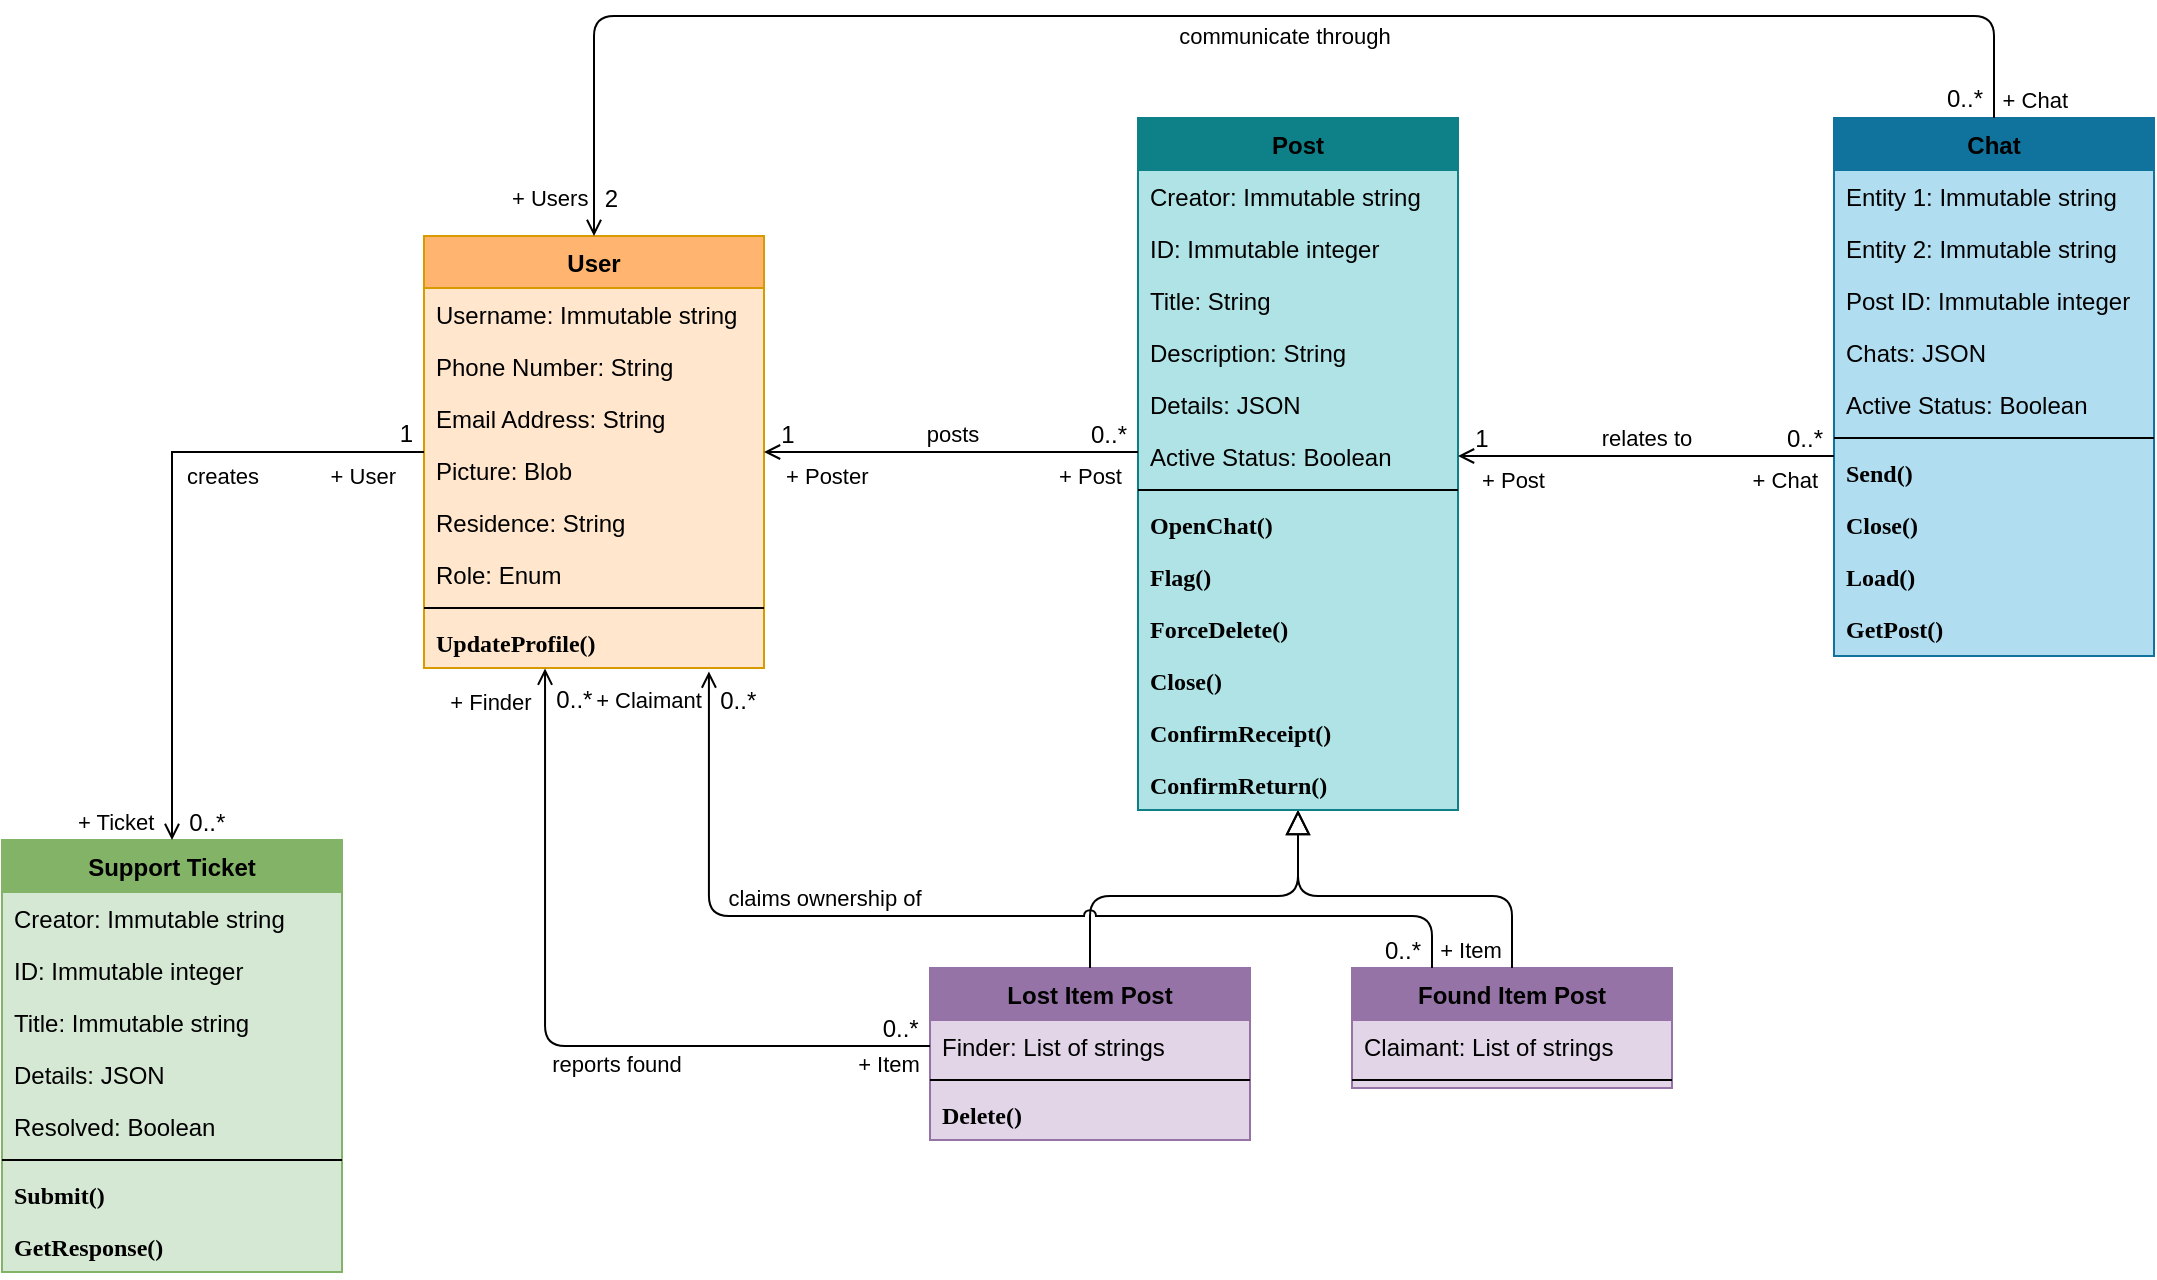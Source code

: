 <mxfile version="26.0.11">
  <diagram name="Page-1" id="0HjPFxw8xE3lsjzx_2N2">
    <mxGraphModel dx="1844" dy="833" grid="1" gridSize="10" guides="1" tooltips="1" connect="1" arrows="1" fold="1" page="0" pageScale="1" pageWidth="850" pageHeight="1100" math="0" shadow="0">
      <root>
        <mxCell id="0" />
        <mxCell id="1" parent="0" />
        <mxCell id="S5uqu81TDJNnixgwi5tN-1" value="User" style="swimlane;fontStyle=1;align=center;verticalAlign=top;childLayout=stackLayout;horizontal=1;startSize=26;horizontalStack=0;resizeParent=1;resizeLast=0;collapsible=1;marginBottom=0;rounded=0;shadow=0;strokeWidth=1;fillColor=#FFB570;strokeColor=#d79b00;swimlaneFillColor=#FFE6CC;" parent="1" vertex="1">
          <mxGeometry x="151" y="140" width="170" height="216" as="geometry">
            <mxRectangle x="220" y="140" width="160" height="26" as="alternateBounds" />
          </mxGeometry>
        </mxCell>
        <mxCell id="S5uqu81TDJNnixgwi5tN-2" value="Username: Immutable string" style="text;align=left;verticalAlign=top;spacingLeft=4;spacingRight=4;overflow=hidden;rotatable=0;points=[[0,0.5],[1,0.5]];portConstraint=eastwest;fontStyle=0" parent="S5uqu81TDJNnixgwi5tN-1" vertex="1">
          <mxGeometry y="26" width="170" height="26" as="geometry" />
        </mxCell>
        <mxCell id="S5uqu81TDJNnixgwi5tN-3" value="Phone Number: String" style="text;align=left;verticalAlign=top;spacingLeft=4;spacingRight=4;overflow=hidden;rotatable=0;points=[[0,0.5],[1,0.5]];portConstraint=eastwest;rounded=0;shadow=0;html=0;" parent="S5uqu81TDJNnixgwi5tN-1" vertex="1">
          <mxGeometry y="52" width="170" height="26" as="geometry" />
        </mxCell>
        <mxCell id="S5uqu81TDJNnixgwi5tN-4" value="Email Address: String&#xa;" style="text;align=left;verticalAlign=top;spacingLeft=4;spacingRight=4;overflow=hidden;rotatable=0;points=[[0,0.5],[1,0.5]];portConstraint=eastwest;rounded=0;shadow=0;html=0;" parent="S5uqu81TDJNnixgwi5tN-1" vertex="1">
          <mxGeometry y="78" width="170" height="26" as="geometry" />
        </mxCell>
        <mxCell id="S5uqu81TDJNnixgwi5tN-5" value="Picture: Blob" style="text;align=left;verticalAlign=top;spacingLeft=4;spacingRight=4;overflow=hidden;rotatable=0;points=[[0,0.5],[1,0.5]];portConstraint=eastwest;rounded=0;shadow=0;html=0;" parent="S5uqu81TDJNnixgwi5tN-1" vertex="1">
          <mxGeometry y="104" width="170" height="26" as="geometry" />
        </mxCell>
        <mxCell id="S5uqu81TDJNnixgwi5tN-6" value="Residence: String" style="text;align=left;verticalAlign=top;spacingLeft=4;spacingRight=4;overflow=hidden;rotatable=0;points=[[0,0.5],[1,0.5]];portConstraint=eastwest;rounded=0;shadow=0;html=0;" parent="S5uqu81TDJNnixgwi5tN-1" vertex="1">
          <mxGeometry y="130" width="170" height="26" as="geometry" />
        </mxCell>
        <mxCell id="S5uqu81TDJNnixgwi5tN-7" value="Role: Enum" style="text;align=left;verticalAlign=top;spacingLeft=4;spacingRight=4;overflow=hidden;rotatable=0;points=[[0,0.5],[1,0.5]];portConstraint=eastwest;rounded=0;shadow=0;html=0;" parent="S5uqu81TDJNnixgwi5tN-1" vertex="1">
          <mxGeometry y="156" width="170" height="26" as="geometry" />
        </mxCell>
        <mxCell id="S5uqu81TDJNnixgwi5tN-8" value="" style="line;html=1;strokeWidth=1;align=left;verticalAlign=middle;spacingTop=-1;spacingLeft=3;spacingRight=3;rotatable=0;labelPosition=right;points=[];portConstraint=eastwest;" parent="S5uqu81TDJNnixgwi5tN-1" vertex="1">
          <mxGeometry y="182" width="170" height="8" as="geometry" />
        </mxCell>
        <mxCell id="S5uqu81TDJNnixgwi5tN-9" value="UpdateProfile()" style="text;align=left;verticalAlign=top;spacingLeft=4;spacingRight=4;overflow=hidden;rotatable=0;points=[[0,0.5],[1,0.5]];portConstraint=eastwest;fontFamily=Consolas;fontStyle=1" parent="S5uqu81TDJNnixgwi5tN-1" vertex="1">
          <mxGeometry y="190" width="170" height="26" as="geometry" />
        </mxCell>
        <mxCell id="S5uqu81TDJNnixgwi5tN-10" value="Lost Item Post" style="swimlane;fontStyle=1;align=center;verticalAlign=top;childLayout=stackLayout;horizontal=1;startSize=26;horizontalStack=0;resizeParent=1;resizeLast=0;collapsible=1;marginBottom=0;rounded=0;shadow=0;strokeWidth=1;fillColor=#9673A6;strokeColor=#9673a6;swimlaneFillColor=#E1D5E7;" parent="1" vertex="1">
          <mxGeometry x="404" y="506" width="160" height="86" as="geometry">
            <mxRectangle x="130" y="380" width="160" height="26" as="alternateBounds" />
          </mxGeometry>
        </mxCell>
        <mxCell id="S5uqu81TDJNnixgwi5tN-11" value="Finder: List of strings" style="text;align=left;verticalAlign=top;spacingLeft=4;spacingRight=4;overflow=hidden;rotatable=0;points=[[0,0.5],[1,0.5]];portConstraint=eastwest;" parent="S5uqu81TDJNnixgwi5tN-10" vertex="1">
          <mxGeometry y="26" width="160" height="26" as="geometry" />
        </mxCell>
        <mxCell id="S5uqu81TDJNnixgwi5tN-12" value="" style="line;html=1;strokeWidth=1;align=left;verticalAlign=middle;spacingTop=-1;spacingLeft=3;spacingRight=3;rotatable=0;labelPosition=right;points=[];portConstraint=eastwest;" parent="S5uqu81TDJNnixgwi5tN-10" vertex="1">
          <mxGeometry y="52" width="160" height="8" as="geometry" />
        </mxCell>
        <mxCell id="S5uqu81TDJNnixgwi5tN-13" value="Delete()" style="text;align=left;verticalAlign=top;spacingLeft=4;spacingRight=4;overflow=hidden;rotatable=0;points=[[0,0.5],[1,0.5]];portConstraint=eastwest;fontStyle=1;fontFamily=Consolas;" parent="S5uqu81TDJNnixgwi5tN-10" vertex="1">
          <mxGeometry y="60" width="160" height="26" as="geometry" />
        </mxCell>
        <mxCell id="S5uqu81TDJNnixgwi5tN-14" value="Found Item Post" style="swimlane;fontStyle=1;align=center;verticalAlign=top;childLayout=stackLayout;horizontal=1;startSize=26;horizontalStack=0;resizeParent=1;resizeLast=0;collapsible=1;marginBottom=0;rounded=0;shadow=0;strokeWidth=1;fillColor=#9673A6;strokeColor=#9673a6;swimlaneFillColor=#E1D5E7;" parent="1" vertex="1">
          <mxGeometry x="615" y="506" width="160" height="60" as="geometry">
            <mxRectangle x="340" y="380" width="170" height="26" as="alternateBounds" />
          </mxGeometry>
        </mxCell>
        <mxCell id="S5uqu81TDJNnixgwi5tN-15" value="Claimant: List of strings" style="text;align=left;verticalAlign=top;spacingLeft=4;spacingRight=4;overflow=hidden;rotatable=0;points=[[0,0.5],[1,0.5]];portConstraint=eastwest;" parent="S5uqu81TDJNnixgwi5tN-14" vertex="1">
          <mxGeometry y="26" width="160" height="26" as="geometry" />
        </mxCell>
        <mxCell id="S5uqu81TDJNnixgwi5tN-16" value="" style="line;html=1;strokeWidth=1;align=left;verticalAlign=middle;spacingTop=-1;spacingLeft=3;spacingRight=3;rotatable=0;labelPosition=right;points=[];portConstraint=eastwest;" parent="S5uqu81TDJNnixgwi5tN-14" vertex="1">
          <mxGeometry y="52" width="160" height="8" as="geometry" />
        </mxCell>
        <mxCell id="S5uqu81TDJNnixgwi5tN-17" style="edgeStyle=orthogonalEdgeStyle;rounded=1;orthogonalLoop=1;jettySize=auto;html=1;entryX=0.5;entryY=0;entryDx=0;entryDy=0;endArrow=none;endFill=0;startFill=0;startArrow=block;startSize=10;curved=0;" parent="1" source="S5uqu81TDJNnixgwi5tN-19" target="S5uqu81TDJNnixgwi5tN-14" edge="1">
          <mxGeometry relative="1" as="geometry">
            <Array as="points">
              <mxPoint x="588" y="470" />
              <mxPoint x="695" y="470" />
            </Array>
          </mxGeometry>
        </mxCell>
        <mxCell id="S5uqu81TDJNnixgwi5tN-18" style="edgeStyle=orthogonalEdgeStyle;rounded=1;orthogonalLoop=1;jettySize=auto;html=1;entryX=0.5;entryY=0;entryDx=0;entryDy=0;endArrow=none;startFill=0;startArrow=block;startSize=10;curved=0;" parent="1" source="S5uqu81TDJNnixgwi5tN-19" target="S5uqu81TDJNnixgwi5tN-10" edge="1">
          <mxGeometry relative="1" as="geometry">
            <Array as="points">
              <mxPoint x="588" y="470" />
              <mxPoint x="484" y="470" />
            </Array>
          </mxGeometry>
        </mxCell>
        <mxCell id="S5uqu81TDJNnixgwi5tN-19" value="Post" style="swimlane;fontStyle=1;align=center;verticalAlign=top;childLayout=stackLayout;horizontal=1;startSize=26;horizontalStack=0;resizeParent=1;resizeLast=0;collapsible=1;marginBottom=0;rounded=0;shadow=0;strokeWidth=1;fillColor=#0E8088;strokeColor=#0e8088;swimlaneFillColor=#B0E3E6;" parent="1" vertex="1">
          <mxGeometry x="508" y="81" width="160" height="346" as="geometry">
            <mxRectangle x="508" y="81" width="160" height="26" as="alternateBounds" />
          </mxGeometry>
        </mxCell>
        <mxCell id="S5uqu81TDJNnixgwi5tN-20" value="Creator: Immutable string" style="text;align=left;verticalAlign=top;spacingLeft=4;spacingRight=4;overflow=hidden;rotatable=0;points=[[0,0.5],[1,0.5]];portConstraint=eastwest;" parent="S5uqu81TDJNnixgwi5tN-19" vertex="1">
          <mxGeometry y="26" width="160" height="26" as="geometry" />
        </mxCell>
        <mxCell id="S5uqu81TDJNnixgwi5tN-21" value="ID: Immutable integer" style="text;align=left;verticalAlign=top;spacingLeft=4;spacingRight=4;overflow=hidden;rotatable=0;points=[[0,0.5],[1,0.5]];portConstraint=eastwest;rounded=0;shadow=0;html=0;" parent="S5uqu81TDJNnixgwi5tN-19" vertex="1">
          <mxGeometry y="52" width="160" height="26" as="geometry" />
        </mxCell>
        <mxCell id="S5uqu81TDJNnixgwi5tN-22" value="Title: String" style="text;align=left;verticalAlign=top;spacingLeft=4;spacingRight=4;overflow=hidden;rotatable=0;points=[[0,0.5],[1,0.5]];portConstraint=eastwest;rounded=0;shadow=0;html=0;" parent="S5uqu81TDJNnixgwi5tN-19" vertex="1">
          <mxGeometry y="78" width="160" height="26" as="geometry" />
        </mxCell>
        <mxCell id="S5uqu81TDJNnixgwi5tN-23" value="Description: String" style="text;align=left;verticalAlign=top;spacingLeft=4;spacingRight=4;overflow=hidden;rotatable=0;points=[[0,0.5],[1,0.5]];portConstraint=eastwest;rounded=0;shadow=0;html=0;" parent="S5uqu81TDJNnixgwi5tN-19" vertex="1">
          <mxGeometry y="104" width="160" height="26" as="geometry" />
        </mxCell>
        <mxCell id="S5uqu81TDJNnixgwi5tN-24" value="Details: JSON" style="text;align=left;verticalAlign=top;spacingLeft=4;spacingRight=4;overflow=hidden;rotatable=0;points=[[0,0.5],[1,0.5]];portConstraint=eastwest;rounded=0;shadow=0;html=0;" parent="S5uqu81TDJNnixgwi5tN-19" vertex="1">
          <mxGeometry y="130" width="160" height="26" as="geometry" />
        </mxCell>
        <mxCell id="S5uqu81TDJNnixgwi5tN-50" value="Active Status: Boolean" style="text;align=left;verticalAlign=top;spacingLeft=4;spacingRight=4;overflow=hidden;rotatable=0;points=[[0,0.5],[1,0.5]];portConstraint=eastwest;rounded=0;shadow=0;html=0;" parent="S5uqu81TDJNnixgwi5tN-19" vertex="1">
          <mxGeometry y="156" width="160" height="26" as="geometry" />
        </mxCell>
        <mxCell id="S5uqu81TDJNnixgwi5tN-25" value="" style="line;html=1;strokeWidth=1;align=left;verticalAlign=middle;spacingTop=-1;spacingLeft=3;spacingRight=3;rotatable=0;labelPosition=right;points=[];portConstraint=eastwest;" parent="S5uqu81TDJNnixgwi5tN-19" vertex="1">
          <mxGeometry y="182" width="160" height="8" as="geometry" />
        </mxCell>
        <mxCell id="S5uqu81TDJNnixgwi5tN-26" value="OpenChat()" style="text;align=left;verticalAlign=top;spacingLeft=4;spacingRight=4;overflow=hidden;rotatable=0;points=[[0,0.5],[1,0.5]];portConstraint=eastwest;fontFamily=Consolas;fontStyle=1" parent="S5uqu81TDJNnixgwi5tN-19" vertex="1">
          <mxGeometry y="190" width="160" height="26" as="geometry" />
        </mxCell>
        <mxCell id="S5uqu81TDJNnixgwi5tN-27" value="Flag()" style="text;align=left;verticalAlign=top;spacingLeft=4;spacingRight=4;overflow=hidden;rotatable=0;points=[[0,0.5],[1,0.5]];portConstraint=eastwest;fontStyle=1;fontFamily=Consolas;" parent="S5uqu81TDJNnixgwi5tN-19" vertex="1">
          <mxGeometry y="216" width="160" height="26" as="geometry" />
        </mxCell>
        <mxCell id="S5uqu81TDJNnixgwi5tN-28" value="ForceDelete()" style="text;align=left;verticalAlign=top;spacingLeft=4;spacingRight=4;overflow=hidden;rotatable=0;points=[[0,0.5],[1,0.5]];portConstraint=eastwest;fontStyle=1;fontFamily=Consolas;" parent="S5uqu81TDJNnixgwi5tN-19" vertex="1">
          <mxGeometry y="242" width="160" height="26" as="geometry" />
        </mxCell>
        <mxCell id="S5uqu81TDJNnixgwi5tN-29" value="Close()" style="text;align=left;verticalAlign=top;spacingLeft=4;spacingRight=4;overflow=hidden;rotatable=0;points=[[0,0.5],[1,0.5]];portConstraint=eastwest;fontStyle=1;fontFamily=Consolas;" parent="S5uqu81TDJNnixgwi5tN-19" vertex="1">
          <mxGeometry y="268" width="160" height="26" as="geometry" />
        </mxCell>
        <mxCell id="S5uqu81TDJNnixgwi5tN-30" value="ConfirmReceipt()" style="text;align=left;verticalAlign=top;spacingLeft=4;spacingRight=4;overflow=hidden;rotatable=0;points=[[0,0.5],[1,0.5]];portConstraint=eastwest;fontStyle=1;fontFamily=Consolas;" parent="S5uqu81TDJNnixgwi5tN-19" vertex="1">
          <mxGeometry y="294" width="160" height="26" as="geometry" />
        </mxCell>
        <mxCell id="S5uqu81TDJNnixgwi5tN-31" value="ConfirmReturn()" style="text;align=left;verticalAlign=top;spacingLeft=4;spacingRight=4;overflow=hidden;rotatable=0;points=[[0,0.5],[1,0.5]];portConstraint=eastwest;fontStyle=1;fontFamily=Consolas;" parent="S5uqu81TDJNnixgwi5tN-19" vertex="1">
          <mxGeometry y="320" width="160" height="26" as="geometry" />
        </mxCell>
        <mxCell id="S5uqu81TDJNnixgwi5tN-32" value="" style="endArrow=none;shadow=0;strokeWidth=1;rounded=0;curved=0;endFill=1;edgeStyle=elbowEdgeStyle;elbow=vertical;startArrow=open;startFill=0;verticalAlign=bottom;" parent="1" source="S5uqu81TDJNnixgwi5tN-1" target="S5uqu81TDJNnixgwi5tN-19" edge="1">
          <mxGeometry x="0.5" y="41" relative="1" as="geometry">
            <mxPoint x="380" y="192" as="sourcePoint" />
            <mxPoint x="540" y="192" as="targetPoint" />
            <mxPoint x="-40" y="32" as="offset" />
          </mxGeometry>
        </mxCell>
        <mxCell id="S5uqu81TDJNnixgwi5tN-33" value="  1" style="resizable=0;align=left;verticalAlign=bottom;labelBackgroundColor=none;fontSize=12;" parent="S5uqu81TDJNnixgwi5tN-32" connectable="0" vertex="1">
          <mxGeometry x="-1" relative="1" as="geometry">
            <mxPoint as="offset" />
          </mxGeometry>
        </mxCell>
        <mxCell id="S5uqu81TDJNnixgwi5tN-34" value="0..*" style="resizable=0;align=right;verticalAlign=bottom;labelBackgroundColor=none;fontSize=12;" parent="S5uqu81TDJNnixgwi5tN-32" connectable="0" vertex="1">
          <mxGeometry x="1" relative="1" as="geometry">
            <mxPoint x="-4" as="offset" />
          </mxGeometry>
        </mxCell>
        <mxCell id="S5uqu81TDJNnixgwi5tN-35" value="&lt;font style=&quot;font-size: 11px;&quot;&gt;posts&lt;/font&gt;" style="text;html=1;resizable=0;points=[];;align=center;verticalAlign=middle;labelBackgroundColor=none;rounded=0;shadow=0;strokeWidth=1;fontSize=12;" parent="S5uqu81TDJNnixgwi5tN-32" vertex="1" connectable="0">
          <mxGeometry x="0.5" y="49" relative="1" as="geometry">
            <mxPoint x="-47" y="40" as="offset" />
          </mxGeometry>
        </mxCell>
        <mxCell id="S5uqu81TDJNnixgwi5tN-36" value="+ Poster" style="edgeLabel;html=1;align=left;verticalAlign=middle;resizable=0;points=[];" parent="S5uqu81TDJNnixgwi5tN-32" vertex="1" connectable="0">
          <mxGeometry x="-0.816" y="2" relative="1" as="geometry">
            <mxPoint x="-8" y="14" as="offset" />
          </mxGeometry>
        </mxCell>
        <mxCell id="S5uqu81TDJNnixgwi5tN-37" value="+ Post" style="edgeLabel;html=1;align=right;verticalAlign=middle;resizable=0;points=[];" parent="S5uqu81TDJNnixgwi5tN-32" vertex="1" connectable="0">
          <mxGeometry x="0.903" y="-1" relative="1" as="geometry">
            <mxPoint x="1" y="11" as="offset" />
          </mxGeometry>
        </mxCell>
        <mxCell id="S5uqu81TDJNnixgwi5tN-38" value="" style="endArrow=none;shadow=0;strokeWidth=1;rounded=1;curved=0;endFill=1;edgeStyle=elbowEdgeStyle;elbow=vertical;startArrow=open;startFill=0;exitX=0.356;exitY=1.012;exitDx=0;exitDy=0;entryX=0;entryY=0.5;entryDx=0;entryDy=0;exitPerimeter=0;" parent="1" source="S5uqu81TDJNnixgwi5tN-9" target="S5uqu81TDJNnixgwi5tN-11" edge="1">
          <mxGeometry x="0.5" y="41" relative="1" as="geometry">
            <mxPoint x="360" y="410" as="sourcePoint" />
            <mxPoint x="488" y="410" as="targetPoint" />
            <mxPoint x="-40" y="32" as="offset" />
            <Array as="points">
              <mxPoint x="230" y="545" />
            </Array>
          </mxGeometry>
        </mxCell>
        <mxCell id="S5uqu81TDJNnixgwi5tN-39" value="  0..*" style="resizable=0;align=left;verticalAlign=bottom;labelBackgroundColor=none;fontSize=12;" parent="S5uqu81TDJNnixgwi5tN-38" connectable="0" vertex="1">
          <mxGeometry x="-1" relative="1" as="geometry">
            <mxPoint x="-3" y="24" as="offset" />
          </mxGeometry>
        </mxCell>
        <mxCell id="S5uqu81TDJNnixgwi5tN-40" value="0..*" style="resizable=0;align=right;verticalAlign=bottom;labelBackgroundColor=none;fontSize=12;" parent="S5uqu81TDJNnixgwi5tN-38" connectable="0" vertex="1">
          <mxGeometry x="1" relative="1" as="geometry">
            <mxPoint x="-4" as="offset" />
          </mxGeometry>
        </mxCell>
        <mxCell id="S5uqu81TDJNnixgwi5tN-41" value="&lt;font style=&quot;font-size: 11px;&quot;&gt;+ Item&lt;/font&gt;" style="text;html=1;resizable=0;points=[];;align=center;verticalAlign=middle;labelBackgroundColor=none;rounded=0;shadow=0;strokeWidth=1;fontSize=12;" parent="S5uqu81TDJNnixgwi5tN-38" vertex="1" connectable="0">
          <mxGeometry x="0.5" y="49" relative="1" as="geometry">
            <mxPoint x="74" y="58" as="offset" />
          </mxGeometry>
        </mxCell>
        <mxCell id="S5uqu81TDJNnixgwi5tN-42" value="+ Finder" style="edgeLabel;html=1;align=center;verticalAlign=middle;resizable=0;points=[];" parent="S5uqu81TDJNnixgwi5tN-38" vertex="1" connectable="0">
          <mxGeometry x="-0.816" y="1" relative="1" as="geometry">
            <mxPoint x="-29" y="-19" as="offset" />
          </mxGeometry>
        </mxCell>
        <mxCell id="S5uqu81TDJNnixgwi5tN-43" value="reports found" style="edgeLabel;html=1;align=center;verticalAlign=middle;resizable=0;points=[];" parent="S5uqu81TDJNnixgwi5tN-38" vertex="1" connectable="0">
          <mxGeometry x="0.057" y="-1" relative="1" as="geometry">
            <mxPoint x="22" y="8" as="offset" />
          </mxGeometry>
        </mxCell>
        <mxCell id="S5uqu81TDJNnixgwi5tN-44" value="" style="endArrow=none;shadow=0;strokeWidth=1;rounded=1;curved=0;endFill=1;edgeStyle=elbowEdgeStyle;elbow=vertical;startArrow=open;startFill=0;exitX=0.838;exitY=1.069;exitDx=0;exitDy=0;exitPerimeter=0;jumpStyle=arc;entryX=0.25;entryY=0;entryDx=0;entryDy=0;" parent="1" source="S5uqu81TDJNnixgwi5tN-9" target="S5uqu81TDJNnixgwi5tN-14" edge="1">
          <mxGeometry x="0.5" y="41" relative="1" as="geometry">
            <mxPoint x="490" y="356" as="sourcePoint" />
            <mxPoint x="615" y="545" as="targetPoint" />
            <mxPoint x="-40" y="32" as="offset" />
            <Array as="points">
              <mxPoint x="470" y="480" />
            </Array>
          </mxGeometry>
        </mxCell>
        <mxCell id="S5uqu81TDJNnixgwi5tN-45" value="  0..*" style="resizable=0;align=left;verticalAlign=bottom;labelBackgroundColor=none;fontSize=12;" parent="S5uqu81TDJNnixgwi5tN-44" connectable="0" vertex="1">
          <mxGeometry x="-1" relative="1" as="geometry">
            <mxPoint x="-3" y="23" as="offset" />
          </mxGeometry>
        </mxCell>
        <mxCell id="S5uqu81TDJNnixgwi5tN-46" value="0..*" style="resizable=0;align=right;verticalAlign=bottom;labelBackgroundColor=none;fontSize=12;" parent="S5uqu81TDJNnixgwi5tN-44" connectable="0" vertex="1">
          <mxGeometry x="1" relative="1" as="geometry">
            <mxPoint x="-4" as="offset" />
          </mxGeometry>
        </mxCell>
        <mxCell id="S5uqu81TDJNnixgwi5tN-47" value="&lt;font style=&quot;font-size: 11px;&quot;&gt;+ Item&lt;/font&gt;" style="text;html=1;resizable=0;points=[];;align=center;verticalAlign=middle;labelBackgroundColor=none;rounded=0;shadow=0;strokeWidth=1;fontSize=12;" parent="S5uqu81TDJNnixgwi5tN-44" vertex="1" connectable="0">
          <mxGeometry x="0.5" y="49" relative="1" as="geometry">
            <mxPoint x="120" y="66" as="offset" />
          </mxGeometry>
        </mxCell>
        <mxCell id="S5uqu81TDJNnixgwi5tN-48" value="+ Claimant" style="edgeLabel;html=1;align=center;verticalAlign=middle;resizable=0;points=[];labelBackgroundColor=none;" parent="S5uqu81TDJNnixgwi5tN-44" vertex="1" connectable="0">
          <mxGeometry x="-0.816" y="1" relative="1" as="geometry">
            <mxPoint x="-32" y="-33" as="offset" />
          </mxGeometry>
        </mxCell>
        <mxCell id="S5uqu81TDJNnixgwi5tN-49" value="claims ownership of" style="edgeLabel;html=1;align=center;verticalAlign=middle;resizable=0;points=[];labelBackgroundColor=none;" parent="S5uqu81TDJNnixgwi5tN-44" vertex="1" connectable="0">
          <mxGeometry x="0.057" y="-1" relative="1" as="geometry">
            <mxPoint x="-90" y="-10" as="offset" />
          </mxGeometry>
        </mxCell>
        <mxCell id="S5uqu81TDJNnixgwi5tN-52" value="Chat" style="swimlane;fontStyle=1;align=center;verticalAlign=top;childLayout=stackLayout;horizontal=1;startSize=26;horizontalStack=0;resizeParent=1;resizeLast=0;collapsible=1;marginBottom=0;rounded=0;shadow=0;strokeWidth=1;fillColor=#10739E;strokeColor=#10739e;swimlaneFillColor=#B1DDF0;" parent="1" vertex="1">
          <mxGeometry x="856" y="81" width="160" height="269" as="geometry">
            <mxRectangle x="508" y="81" width="160" height="26" as="alternateBounds" />
          </mxGeometry>
        </mxCell>
        <mxCell id="S5uqu81TDJNnixgwi5tN-53" value="Entity 1: Immutable string" style="text;align=left;verticalAlign=top;spacingLeft=4;spacingRight=4;overflow=hidden;rotatable=0;points=[[0,0.5],[1,0.5]];portConstraint=eastwest;" parent="S5uqu81TDJNnixgwi5tN-52" vertex="1">
          <mxGeometry y="26" width="160" height="26" as="geometry" />
        </mxCell>
        <mxCell id="S5uqu81TDJNnixgwi5tN-54" value="Entity 2: Immutable string" style="text;align=left;verticalAlign=top;spacingLeft=4;spacingRight=4;overflow=hidden;rotatable=0;points=[[0,0.5],[1,0.5]];portConstraint=eastwest;rounded=0;shadow=0;html=0;" parent="S5uqu81TDJNnixgwi5tN-52" vertex="1">
          <mxGeometry y="52" width="160" height="26" as="geometry" />
        </mxCell>
        <mxCell id="S5uqu81TDJNnixgwi5tN-55" value="Post ID: Immutable integer" style="text;align=left;verticalAlign=top;spacingLeft=4;spacingRight=4;overflow=hidden;rotatable=0;points=[[0,0.5],[1,0.5]];portConstraint=eastwest;rounded=0;shadow=0;html=0;" parent="S5uqu81TDJNnixgwi5tN-52" vertex="1">
          <mxGeometry y="78" width="160" height="26" as="geometry" />
        </mxCell>
        <mxCell id="S5uqu81TDJNnixgwi5tN-56" value="Chats: JSON" style="text;align=left;verticalAlign=top;spacingLeft=4;spacingRight=4;overflow=hidden;rotatable=0;points=[[0,0.5],[1,0.5]];portConstraint=eastwest;rounded=0;shadow=0;html=0;" parent="S5uqu81TDJNnixgwi5tN-52" vertex="1">
          <mxGeometry y="104" width="160" height="26" as="geometry" />
        </mxCell>
        <mxCell id="S5uqu81TDJNnixgwi5tN-57" value="Active Status: Boolean" style="text;align=left;verticalAlign=top;spacingLeft=4;spacingRight=4;overflow=hidden;rotatable=0;points=[[0,0.5],[1,0.5]];portConstraint=eastwest;rounded=0;shadow=0;html=0;" parent="S5uqu81TDJNnixgwi5tN-52" vertex="1">
          <mxGeometry y="130" width="160" height="26" as="geometry" />
        </mxCell>
        <mxCell id="S5uqu81TDJNnixgwi5tN-59" value="" style="line;html=1;strokeWidth=1;align=left;verticalAlign=middle;spacingTop=-1;spacingLeft=3;spacingRight=3;rotatable=0;labelPosition=right;points=[];portConstraint=eastwest;" parent="S5uqu81TDJNnixgwi5tN-52" vertex="1">
          <mxGeometry y="156" width="160" height="8" as="geometry" />
        </mxCell>
        <mxCell id="S5uqu81TDJNnixgwi5tN-60" value="Send()" style="text;align=left;verticalAlign=top;spacingLeft=4;spacingRight=4;overflow=hidden;rotatable=0;points=[[0,0.5],[1,0.5]];portConstraint=eastwest;fontFamily=Consolas;fontStyle=1" parent="S5uqu81TDJNnixgwi5tN-52" vertex="1">
          <mxGeometry y="164" width="160" height="26" as="geometry" />
        </mxCell>
        <mxCell id="S5uqu81TDJNnixgwi5tN-61" value="Close()" style="text;align=left;verticalAlign=top;spacingLeft=4;spacingRight=4;overflow=hidden;rotatable=0;points=[[0,0.5],[1,0.5]];portConstraint=eastwest;fontStyle=1;fontFamily=Consolas;" parent="S5uqu81TDJNnixgwi5tN-52" vertex="1">
          <mxGeometry y="190" width="160" height="26" as="geometry" />
        </mxCell>
        <mxCell id="S5uqu81TDJNnixgwi5tN-62" value="Load()" style="text;align=left;verticalAlign=top;spacingLeft=4;spacingRight=4;overflow=hidden;rotatable=0;points=[[0,0.5],[1,0.5]];portConstraint=eastwest;fontStyle=1;fontFamily=Consolas;" parent="S5uqu81TDJNnixgwi5tN-52" vertex="1">
          <mxGeometry y="216" width="160" height="26" as="geometry" />
        </mxCell>
        <mxCell id="S5uqu81TDJNnixgwi5tN-63" value="GetPost()" style="text;align=left;verticalAlign=top;spacingLeft=4;spacingRight=4;overflow=hidden;rotatable=0;points=[[0,0.5],[1,0.5]];portConstraint=eastwest;fontStyle=1;fontFamily=Consolas;" parent="S5uqu81TDJNnixgwi5tN-52" vertex="1">
          <mxGeometry y="242" width="160" height="26" as="geometry" />
        </mxCell>
        <mxCell id="S5uqu81TDJNnixgwi5tN-66" value="" style="endArrow=none;shadow=0;strokeWidth=1;rounded=0;curved=0;endFill=1;edgeStyle=elbowEdgeStyle;elbow=vertical;startArrow=open;startFill=0;verticalAlign=bottom;exitX=1;exitY=0.5;exitDx=0;exitDy=0;entryX=0;entryY=0.5;entryDx=0;entryDy=0;" parent="1" source="S5uqu81TDJNnixgwi5tN-50" edge="1">
          <mxGeometry x="0.5" y="41" relative="1" as="geometry">
            <mxPoint x="680" y="250" as="sourcePoint" />
            <mxPoint x="856" y="250" as="targetPoint" />
            <mxPoint x="-40" y="32" as="offset" />
          </mxGeometry>
        </mxCell>
        <mxCell id="S5uqu81TDJNnixgwi5tN-67" value="  1" style="resizable=0;align=left;verticalAlign=bottom;labelBackgroundColor=none;fontSize=12;" parent="S5uqu81TDJNnixgwi5tN-66" connectable="0" vertex="1">
          <mxGeometry x="-1" relative="1" as="geometry">
            <mxPoint as="offset" />
          </mxGeometry>
        </mxCell>
        <mxCell id="S5uqu81TDJNnixgwi5tN-68" value="0..*" style="resizable=0;align=right;verticalAlign=bottom;labelBackgroundColor=none;fontSize=12;" parent="S5uqu81TDJNnixgwi5tN-66" connectable="0" vertex="1">
          <mxGeometry x="1" relative="1" as="geometry">
            <mxPoint x="-4" as="offset" />
          </mxGeometry>
        </mxCell>
        <mxCell id="S5uqu81TDJNnixgwi5tN-69" value="&lt;font style=&quot;font-size: 11px;&quot;&gt;relates to&lt;/font&gt;" style="text;html=1;resizable=0;points=[];;align=center;verticalAlign=middle;labelBackgroundColor=none;rounded=0;shadow=0;strokeWidth=1;fontSize=12;" parent="S5uqu81TDJNnixgwi5tN-66" vertex="1" connectable="0">
          <mxGeometry x="0.5" y="49" relative="1" as="geometry">
            <mxPoint x="-47" y="40" as="offset" />
          </mxGeometry>
        </mxCell>
        <mxCell id="S5uqu81TDJNnixgwi5tN-70" value="+ Post" style="edgeLabel;html=1;align=left;verticalAlign=middle;resizable=0;points=[];" parent="S5uqu81TDJNnixgwi5tN-66" vertex="1" connectable="0">
          <mxGeometry x="-0.816" y="2" relative="1" as="geometry">
            <mxPoint x="-8" y="14" as="offset" />
          </mxGeometry>
        </mxCell>
        <mxCell id="S5uqu81TDJNnixgwi5tN-71" value="+ Chat" style="edgeLabel;html=1;align=right;verticalAlign=middle;resizable=0;points=[];" parent="S5uqu81TDJNnixgwi5tN-66" vertex="1" connectable="0">
          <mxGeometry x="0.903" y="-1" relative="1" as="geometry">
            <mxPoint x="1" y="11" as="offset" />
          </mxGeometry>
        </mxCell>
        <mxCell id="S5uqu81TDJNnixgwi5tN-73" value="" style="endArrow=none;shadow=0;strokeWidth=1;rounded=1;curved=0;endFill=1;edgeStyle=elbowEdgeStyle;elbow=vertical;startArrow=open;startFill=0;verticalAlign=bottom;exitX=0.5;exitY=0;exitDx=0;exitDy=0;entryX=0.5;entryY=0;entryDx=0;entryDy=0;" parent="1" source="S5uqu81TDJNnixgwi5tN-1" target="S5uqu81TDJNnixgwi5tN-52" edge="1">
          <mxGeometry x="0.5" y="41" relative="1" as="geometry">
            <mxPoint x="668" y="40" as="sourcePoint" />
            <mxPoint x="856" y="40" as="targetPoint" />
            <mxPoint x="-40" y="32" as="offset" />
            <Array as="points">
              <mxPoint x="580" y="30" />
            </Array>
          </mxGeometry>
        </mxCell>
        <mxCell id="S5uqu81TDJNnixgwi5tN-74" value=" 2" style="resizable=0;align=left;verticalAlign=bottom;labelBackgroundColor=none;fontSize=12;" parent="S5uqu81TDJNnixgwi5tN-73" connectable="0" vertex="1">
          <mxGeometry x="-1" relative="1" as="geometry">
            <mxPoint y="-10" as="offset" />
          </mxGeometry>
        </mxCell>
        <mxCell id="S5uqu81TDJNnixgwi5tN-75" value="0..*" style="resizable=0;align=right;verticalAlign=bottom;labelBackgroundColor=none;fontSize=12;" parent="S5uqu81TDJNnixgwi5tN-73" connectable="0" vertex="1">
          <mxGeometry x="1" relative="1" as="geometry">
            <mxPoint x="-4" y="-1" as="offset" />
          </mxGeometry>
        </mxCell>
        <mxCell id="S5uqu81TDJNnixgwi5tN-76" value="&lt;font style=&quot;font-size: 11px;&quot;&gt;communicate through&lt;/font&gt;" style="text;html=1;resizable=0;points=[];;align=center;verticalAlign=middle;labelBackgroundColor=none;rounded=0;shadow=0;strokeWidth=1;fontSize=12;" parent="S5uqu81TDJNnixgwi5tN-73" vertex="1" connectable="0">
          <mxGeometry x="0.5" y="49" relative="1" as="geometry">
            <mxPoint x="-191" y="59" as="offset" />
          </mxGeometry>
        </mxCell>
        <mxCell id="S5uqu81TDJNnixgwi5tN-77" value="+ Users" style="edgeLabel;html=1;align=left;verticalAlign=middle;resizable=0;points=[];" parent="S5uqu81TDJNnixgwi5tN-73" vertex="1" connectable="0">
          <mxGeometry x="-0.816" y="2" relative="1" as="geometry">
            <mxPoint x="-41" y="60" as="offset" />
          </mxGeometry>
        </mxCell>
        <mxCell id="S5uqu81TDJNnixgwi5tN-78" value="+ Chat" style="edgeLabel;html=1;align=right;verticalAlign=middle;resizable=0;points=[];" parent="S5uqu81TDJNnixgwi5tN-73" vertex="1" connectable="0">
          <mxGeometry x="0.903" y="-1" relative="1" as="geometry">
            <mxPoint x="38" y="33" as="offset" />
          </mxGeometry>
        </mxCell>
        <mxCell id="S5uqu81TDJNnixgwi5tN-79" value="Support Ticket" style="swimlane;fontStyle=1;align=center;verticalAlign=top;childLayout=stackLayout;horizontal=1;startSize=26;horizontalStack=0;resizeParent=1;resizeLast=0;collapsible=1;marginBottom=0;rounded=0;shadow=0;strokeWidth=1;fillColor=#82B366;strokeColor=#82b366;swimlaneFillColor=#D5E8D4;" parent="1" vertex="1">
          <mxGeometry x="-60" y="442" width="170" height="216" as="geometry">
            <mxRectangle x="220" y="140" width="160" height="26" as="alternateBounds" />
          </mxGeometry>
        </mxCell>
        <mxCell id="S5uqu81TDJNnixgwi5tN-80" value="Creator: Immutable string" style="text;align=left;verticalAlign=top;spacingLeft=4;spacingRight=4;overflow=hidden;rotatable=0;points=[[0,0.5],[1,0.5]];portConstraint=eastwest;fontStyle=0" parent="S5uqu81TDJNnixgwi5tN-79" vertex="1">
          <mxGeometry y="26" width="170" height="26" as="geometry" />
        </mxCell>
        <mxCell id="S5uqu81TDJNnixgwi5tN-89" value="ID: Immutable integer" style="text;align=left;verticalAlign=top;spacingLeft=4;spacingRight=4;overflow=hidden;rotatable=0;points=[[0,0.5],[1,0.5]];portConstraint=eastwest;fontStyle=0" parent="S5uqu81TDJNnixgwi5tN-79" vertex="1">
          <mxGeometry y="52" width="170" height="26" as="geometry" />
        </mxCell>
        <mxCell id="S5uqu81TDJNnixgwi5tN-88" value="Title: Immutable string" style="text;align=left;verticalAlign=top;spacingLeft=4;spacingRight=4;overflow=hidden;rotatable=0;points=[[0,0.5],[1,0.5]];portConstraint=eastwest;fontStyle=0" parent="S5uqu81TDJNnixgwi5tN-79" vertex="1">
          <mxGeometry y="78" width="170" height="26" as="geometry" />
        </mxCell>
        <mxCell id="S5uqu81TDJNnixgwi5tN-81" value="Details: JSON" style="text;align=left;verticalAlign=top;spacingLeft=4;spacingRight=4;overflow=hidden;rotatable=0;points=[[0,0.5],[1,0.5]];portConstraint=eastwest;rounded=0;shadow=0;html=0;" parent="S5uqu81TDJNnixgwi5tN-79" vertex="1">
          <mxGeometry y="104" width="170" height="26" as="geometry" />
        </mxCell>
        <mxCell id="S5uqu81TDJNnixgwi5tN-83" value="Resolved: Boolean" style="text;align=left;verticalAlign=top;spacingLeft=4;spacingRight=4;overflow=hidden;rotatable=0;points=[[0,0.5],[1,0.5]];portConstraint=eastwest;rounded=0;shadow=0;html=0;" parent="S5uqu81TDJNnixgwi5tN-79" vertex="1">
          <mxGeometry y="130" width="170" height="26" as="geometry" />
        </mxCell>
        <mxCell id="S5uqu81TDJNnixgwi5tN-86" value="" style="line;html=1;strokeWidth=1;align=left;verticalAlign=middle;spacingTop=-1;spacingLeft=3;spacingRight=3;rotatable=0;labelPosition=right;points=[];portConstraint=eastwest;" parent="S5uqu81TDJNnixgwi5tN-79" vertex="1">
          <mxGeometry y="156" width="170" height="8" as="geometry" />
        </mxCell>
        <mxCell id="S5uqu81TDJNnixgwi5tN-87" value="Submit()" style="text;align=left;verticalAlign=top;spacingLeft=4;spacingRight=4;overflow=hidden;rotatable=0;points=[[0,0.5],[1,0.5]];portConstraint=eastwest;fontFamily=Consolas;fontStyle=1" parent="S5uqu81TDJNnixgwi5tN-79" vertex="1">
          <mxGeometry y="164" width="170" height="26" as="geometry" />
        </mxCell>
        <mxCell id="S5uqu81TDJNnixgwi5tN-90" value="GetResponse()" style="text;align=left;verticalAlign=top;spacingLeft=4;spacingRight=4;overflow=hidden;rotatable=0;points=[[0,0.5],[1,0.5]];portConstraint=eastwest;fontFamily=Consolas;fontStyle=1" parent="S5uqu81TDJNnixgwi5tN-79" vertex="1">
          <mxGeometry y="190" width="170" height="26" as="geometry" />
        </mxCell>
        <mxCell id="S5uqu81TDJNnixgwi5tN-91" value="" style="endArrow=none;shadow=0;strokeWidth=1;rounded=0;curved=0;endFill=1;edgeStyle=elbowEdgeStyle;elbow=vertical;startArrow=open;startFill=0;verticalAlign=bottom;exitX=0.5;exitY=0;exitDx=0;exitDy=0;" parent="1" source="S5uqu81TDJNnixgwi5tN-79" edge="1">
          <mxGeometry x="0.5" y="41" relative="1" as="geometry">
            <mxPoint x="-36" y="247.69" as="sourcePoint" />
            <mxPoint x="151" y="247.69" as="targetPoint" />
            <mxPoint x="-40" y="32" as="offset" />
            <Array as="points">
              <mxPoint x="80" y="248" />
            </Array>
          </mxGeometry>
        </mxCell>
        <mxCell id="S5uqu81TDJNnixgwi5tN-92" value="  0..*" style="resizable=0;align=left;verticalAlign=bottom;labelBackgroundColor=none;fontSize=12;" parent="S5uqu81TDJNnixgwi5tN-91" connectable="0" vertex="1">
          <mxGeometry x="-1" relative="1" as="geometry">
            <mxPoint as="offset" />
          </mxGeometry>
        </mxCell>
        <mxCell id="S5uqu81TDJNnixgwi5tN-93" value="1" style="resizable=0;align=right;verticalAlign=bottom;labelBackgroundColor=none;fontSize=12;" parent="S5uqu81TDJNnixgwi5tN-91" connectable="0" vertex="1">
          <mxGeometry x="1" relative="1" as="geometry">
            <mxPoint x="-4" as="offset" />
          </mxGeometry>
        </mxCell>
        <mxCell id="S5uqu81TDJNnixgwi5tN-94" value="&lt;font style=&quot;font-size: 11px;&quot;&gt;creates&lt;/font&gt;" style="text;html=1;resizable=0;points=[];;align=center;verticalAlign=middle;labelBackgroundColor=none;rounded=0;shadow=0;strokeWidth=1;fontSize=12;" parent="S5uqu81TDJNnixgwi5tN-91" vertex="1" connectable="0">
          <mxGeometry x="0.5" y="49" relative="1" as="geometry">
            <mxPoint x="-21" y="61" as="offset" />
          </mxGeometry>
        </mxCell>
        <mxCell id="S5uqu81TDJNnixgwi5tN-95" value="+ Ticket" style="edgeLabel;html=1;align=left;verticalAlign=middle;resizable=0;points=[];" parent="S5uqu81TDJNnixgwi5tN-91" vertex="1" connectable="0">
          <mxGeometry x="-0.816" y="2" relative="1" as="geometry">
            <mxPoint x="-47" y="20" as="offset" />
          </mxGeometry>
        </mxCell>
        <mxCell id="S5uqu81TDJNnixgwi5tN-96" value="+ User" style="edgeLabel;html=1;align=right;verticalAlign=middle;resizable=0;points=[];" parent="S5uqu81TDJNnixgwi5tN-91" vertex="1" connectable="0">
          <mxGeometry x="0.903" y="-1" relative="1" as="geometry">
            <mxPoint x="1" y="11" as="offset" />
          </mxGeometry>
        </mxCell>
      </root>
    </mxGraphModel>
  </diagram>
</mxfile>
